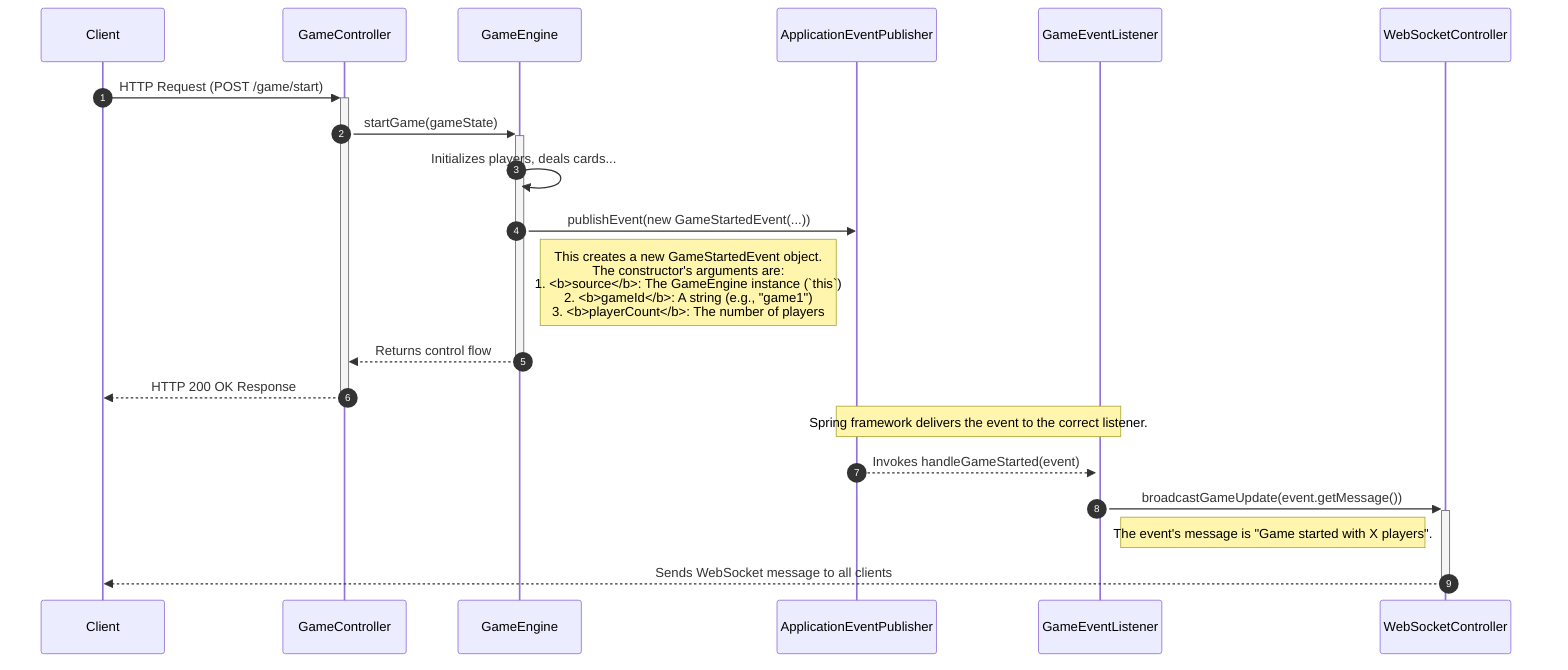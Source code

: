 sequenceDiagram
    autonumber

    participant Client
    participant GameController
    participant GameEngine
    participant ApplicationEventPublisher
    participant GameEventListener
    participant WebSocketController

    Client->>+GameController: HTTP Request (POST /game/start)
    GameController->>+GameEngine: startGame(gameState)
    GameEngine->>GameEngine: Initializes players, deals cards...
    GameEngine->>ApplicationEventPublisher: publishEvent(new GameStartedEvent(...))
    Note right of GameEngine: This creates a new GameStartedEvent object. <br/> The constructor's arguments are: <br/> 1. <b>source</b>: The GameEngine instance (`this`) <br/> 2. <b>gameId</b>: A string (e.g., "game1") <br/> 3. <b>playerCount</b>: The number of players
    GameEngine-->>-GameController: Returns control flow
    GameController-->>-Client: HTTP 200 OK Response

    Note over ApplicationEventPublisher, GameEventListener: Spring framework delivers the event to the correct listener.

    ApplicationEventPublisher-->>+GameEventListener: Invokes handleGameStarted(event)
    GameEventListener->>+WebSocketController: broadcastGameUpdate(event.getMessage())
    Note right of GameEventListener: The event's message is "Game started with X players".
    WebSocketController-->>-Client: Sends WebSocket message to all clients